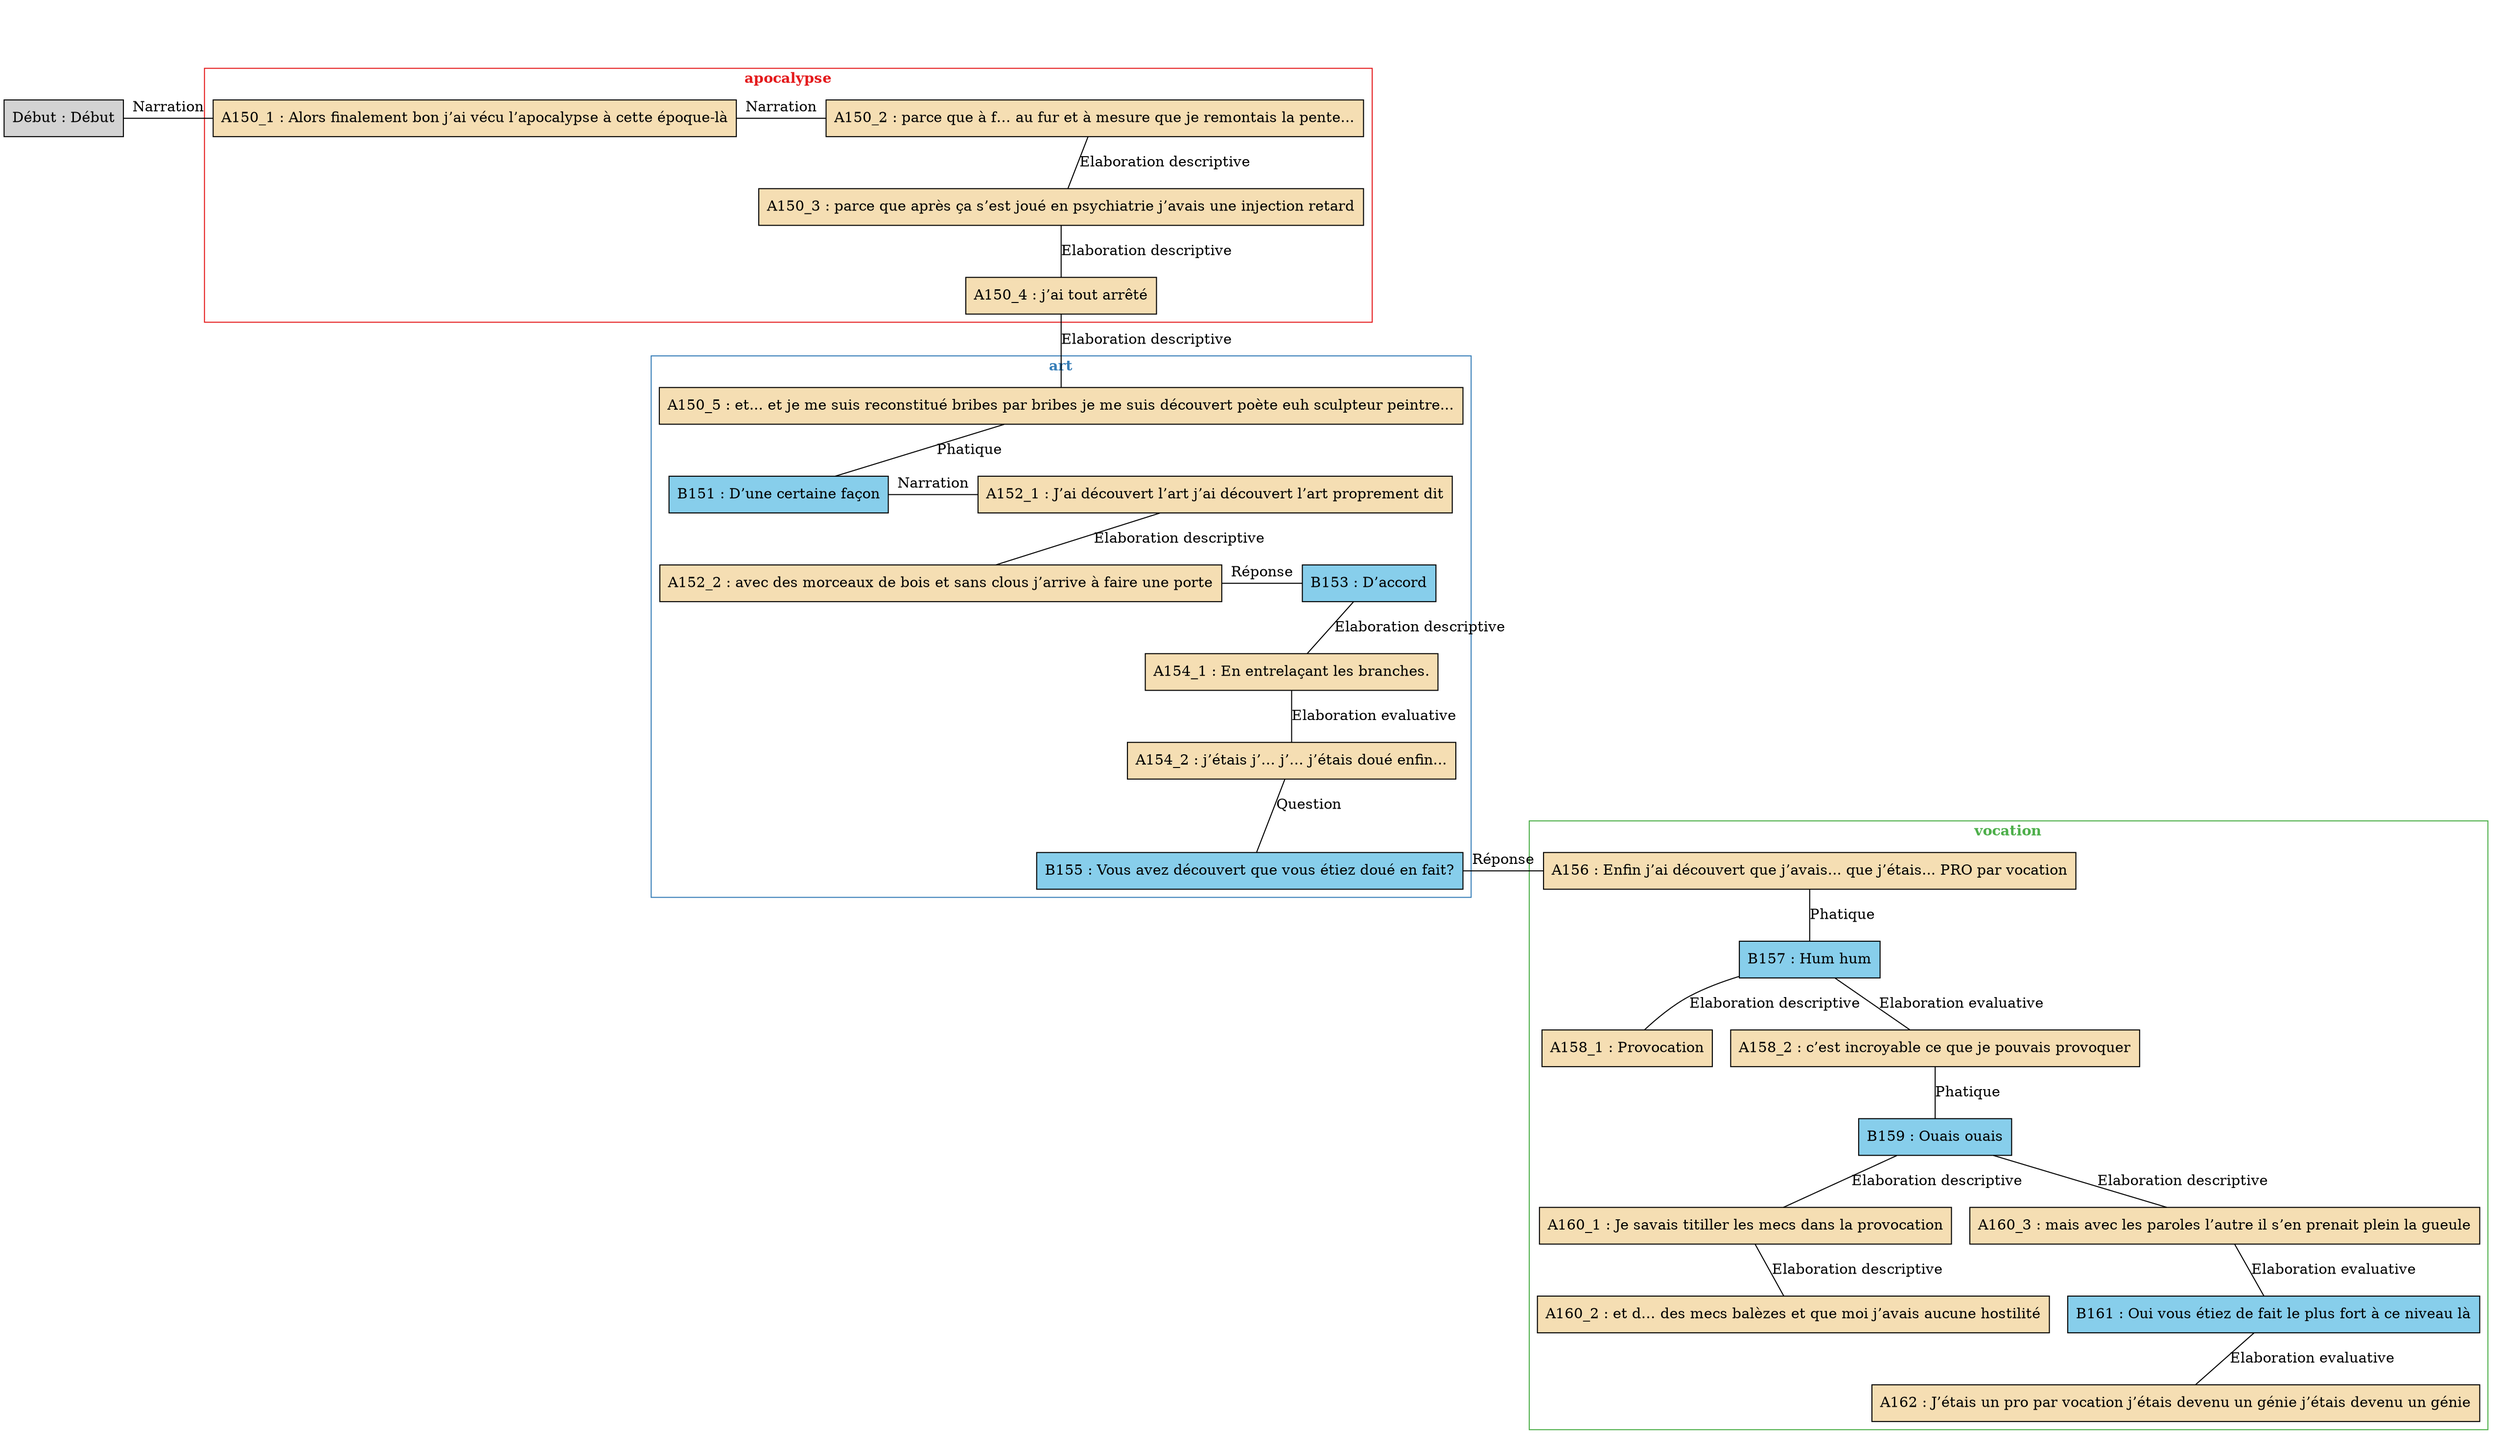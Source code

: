digraph E05 {
	node [shape=box style=filled]
	newrank=true
	zero [style=invis]
	"Début" [label="Début : Début"]
	A150_1 [label="A150_1 : Alors finalement bon j’ai vécu l’apocalypse à cette époque-là" fillcolor=wheat]
	A150_2 [label="A150_2 : parce que à f… au fur et à mesure que je remontais la pente..." fillcolor=wheat]
	A150_3 [label="A150_3 : parce que après ça s’est joué en psychiatrie j’avais une injection retard" fillcolor=wheat]
	A150_4 [label="A150_4 : j’ai tout arrêté" fillcolor=wheat]
	A150_5 [label="A150_5 : et... et je me suis reconstitué bribes par bribes je me suis découvert poète euh sculpteur peintre..." fillcolor=wheat]
	B151 [label="B151 : D’une certaine façon" fillcolor=skyblue]
	A152_1 [label="A152_1 : J’ai découvert l’art j’ai découvert l’art proprement dit" fillcolor=wheat]
	A152_2 [label="A152_2 : avec des morceaux de bois et sans clous j’arrive à faire une porte" fillcolor=wheat]
	B153 [label="B153 : D’accord" fillcolor=skyblue]
	A154_1 [label="A154_1 : En entrelaçant les branches." fillcolor=wheat]
	A154_2 [label="A154_2 : j’étais j’… j’… j’étais doué enfin..." fillcolor=wheat]
	B155 [label="B155 : Vous avez découvert que vous étiez doué en fait?" fillcolor=skyblue]
	A156 [label="A156 : Enfin j’ai découvert que j’avais... que j’étais... PRO par vocation" fillcolor=wheat]
	B157 [label="B157 : Hum hum" fillcolor=skyblue]
	A158_1 [label="A158_1 : Provocation" fillcolor=wheat]
	A158_2 [label="A158_2 : c’est incroyable ce que je pouvais provoquer" fillcolor=wheat]
	B159 [label="B159 : Ouais ouais" fillcolor=skyblue]
	A160_1 [label="A160_1 : Je savais titiller les mecs dans la provocation" fillcolor=wheat]
	A160_2 [label="A160_2 : et d… des mecs balèzes et que moi j’avais aucune hostilité" fillcolor=wheat]
	A160_3 [label="A160_3 : mais avec les paroles l’autre il s’en prenait plein la gueule" fillcolor=wheat]
	B161 [label="B161 : Oui vous étiez de fait le plus fort à ce niveau là" fillcolor=skyblue]
	A162 [label="A162 : J’étais un pro par vocation j’étais devenu un génie j’étais devenu un génie" fillcolor=wheat]
	zero -> "Début" [label="" style=invis]
	zero -> A150_1 [style=invis weight=1]
	"Début" -> A150_1 [label=Narration constraint=false dir=none]
	A150_5 -> B151 [label=Phatique dir=none weight=2]
	zero -> A150_2 [style=invis weight=1]
	A150_1 -> A150_2 [label=Narration constraint=false dir=none]
	A150_2 -> A150_3 [label="Elaboration descriptive" dir=none weight=2]
	A150_3 -> A150_4 [label="Elaboration descriptive" dir=none weight=2]
	A150_4 -> A150_5 [label="Elaboration descriptive" dir=none weight=2]
	A150_5 -> A152_1 [style=invis weight=1]
	B151 -> A152_1 [label=Narration constraint=false dir=none]
	A152_1 -> A152_2 [label="Elaboration descriptive" dir=none weight=2]
	A152_1 -> B153 [style=invis weight=1]
	A152_2 -> B153 [label="Réponse" constraint=false dir=none]
	B153 -> A154_1 [label="Elaboration descriptive" dir=none weight=2]
	A154_1 -> A154_2 [label="Elaboration evaluative" dir=none weight=2]
	A154_2 -> B155 [label=Question dir=none weight=2]
	A154_2 -> A156 [style=invis weight=1]
	B155 -> A156 [label="Réponse" constraint=false dir=none]
	A156 -> B157 [label=Phatique dir=none weight=2]
	B157 -> A158_1 [label="Elaboration descriptive" dir=none weight=2]
	B157 -> A158_2 [label="Elaboration evaluative" dir=none weight=2]
	A158_2 -> B159 [label=Phatique dir=none weight=2]
	B159 -> A160_1 [label="Elaboration descriptive" dir=none weight=2]
	A160_1 -> A160_2 [label="Elaboration descriptive" dir=none weight=2]
	B159 -> A160_3 [label="Elaboration descriptive" dir=none weight=2]
	A160_3 -> B161 [label="Elaboration evaluative" dir=none weight=2]
	B161 -> A162 [label="Elaboration evaluative" dir=none weight=2]
	subgraph cluster_1 {
		label=<<B>apocalypse</B>>
		colorscheme=set19
		color=1
		fontcolor=1
		A150_1
		A150_2
		A150_3
		A150_4
	}
	subgraph cluster_2 {
		label=<<B>art</B>>
		colorscheme=set19
		color=2
		fontcolor=2
		A150_5
		B151
		A152_1
		A152_2
		B153
		A154_1
		A154_2
		B155
	}
	subgraph cluster_3 {
		label=<<B>vocation</B>>
		colorscheme=set19
		color=3
		fontcolor=3
		A156
		B157
		A158_1
		A158_2
		B159
		A160_1
		A160_2
		A160_3
		B161
		A162
	}
}
